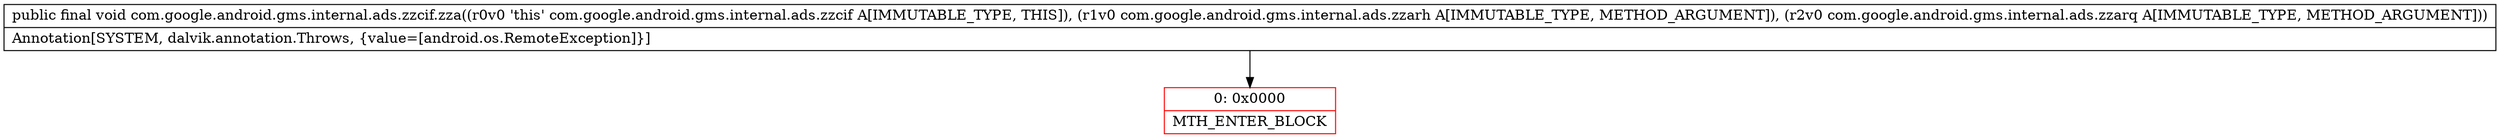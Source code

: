 digraph "CFG forcom.google.android.gms.internal.ads.zzcif.zza(Lcom\/google\/android\/gms\/internal\/ads\/zzarh;Lcom\/google\/android\/gms\/internal\/ads\/zzarq;)V" {
subgraph cluster_Region_1530035367 {
label = "R(0)";
node [shape=record,color=blue];
}
Node_0 [shape=record,color=red,label="{0\:\ 0x0000|MTH_ENTER_BLOCK\l}"];
MethodNode[shape=record,label="{public final void com.google.android.gms.internal.ads.zzcif.zza((r0v0 'this' com.google.android.gms.internal.ads.zzcif A[IMMUTABLE_TYPE, THIS]), (r1v0 com.google.android.gms.internal.ads.zzarh A[IMMUTABLE_TYPE, METHOD_ARGUMENT]), (r2v0 com.google.android.gms.internal.ads.zzarq A[IMMUTABLE_TYPE, METHOD_ARGUMENT]))  | Annotation[SYSTEM, dalvik.annotation.Throws, \{value=[android.os.RemoteException]\}]\l}"];
MethodNode -> Node_0;
}

